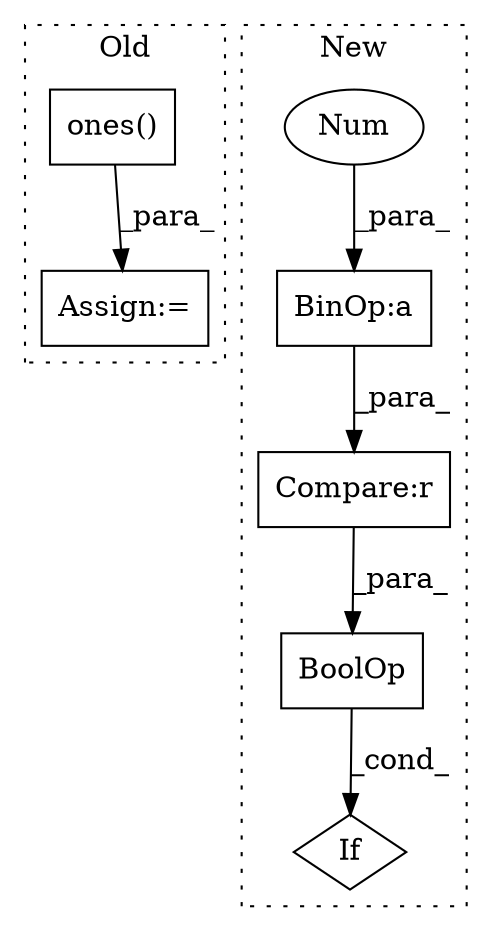 digraph G {
subgraph cluster0 {
1 [label="ones()" a="75" s="2712,2727" l="11,40" shape="box"];
3 [label="Assign:=" a="68" s="2810" l="3" shape="box"];
label = "Old";
style="dotted";
}
subgraph cluster1 {
2 [label="BoolOp" a="72" s="3731" l="66" shape="box"];
4 [label="Compare:r" a="40" s="3742" l="55" shape="box"];
5 [label="If" a="96" s="3728" l="3" shape="diamond"];
6 [label="BinOp:a" a="82" s="3772" l="23" shape="box"];
7 [label="Num" a="76" s="3795" l="1" shape="ellipse"];
label = "New";
style="dotted";
}
1 -> 3 [label="_para_"];
2 -> 5 [label="_cond_"];
4 -> 2 [label="_para_"];
6 -> 4 [label="_para_"];
7 -> 6 [label="_para_"];
}